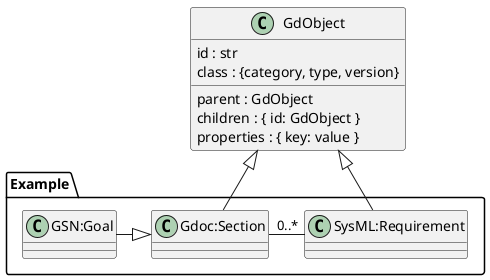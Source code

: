 ' # [@ gdon] Gdoc GdObject Notation
'
' ## [@] Gdoc Object Classes
'
@startuml GdocObjectClass

' !include style.iuml

class GdObject {
    id : str
    class : {category, type, version}
    __
    parent : GdObject
    children : { id: GdObject }
    properties : { key: value }
}

GdObject <|-- "Example.SysML:Requirement"

GdObject <|-- "Example.Gdoc:Section"

"Example.Gdoc:Section" -right- "0..*" "Example.SysML:Requirement"

"Example.GSN:Goal" -right-|> "Example.Gdoc:Section"

@enduml
